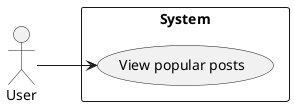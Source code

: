 @startuml UC027
left to right direction
actor "User" as us
rectangle System {
  usecase "View popular posts" as UC27

}
us --> UC27
@enduml
